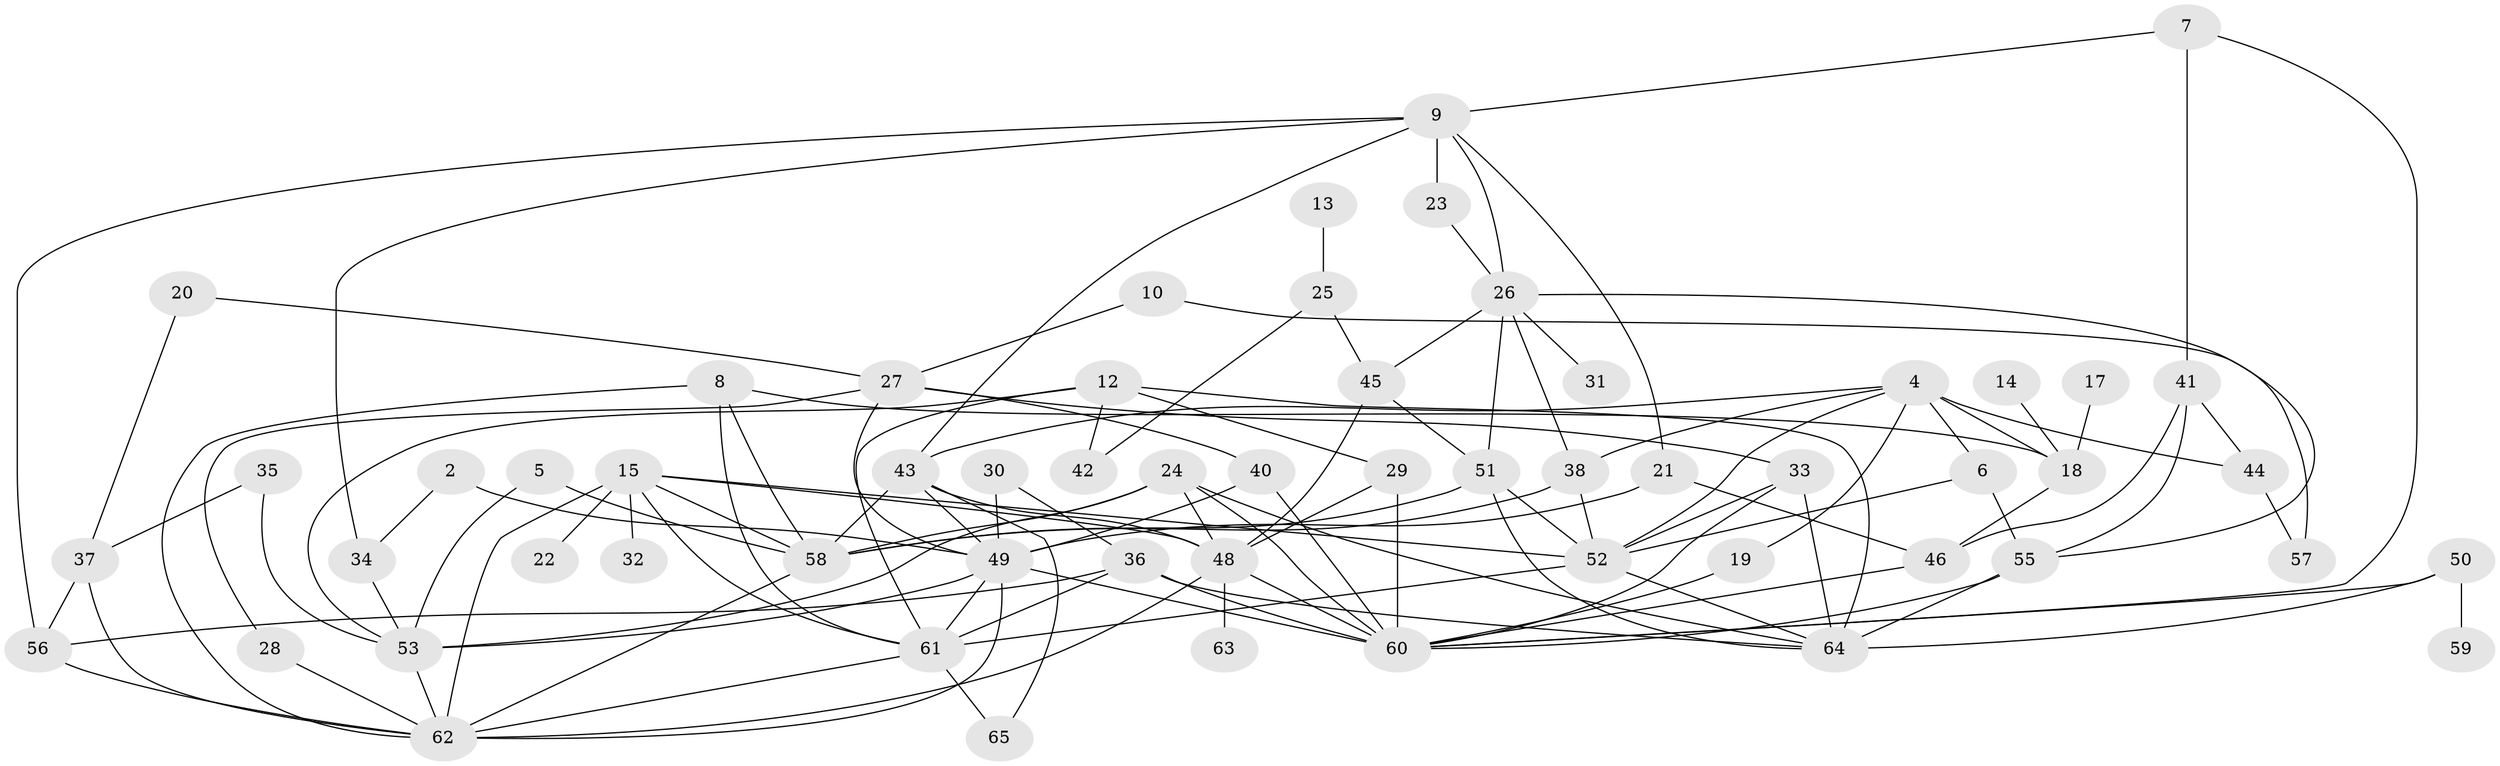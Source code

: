 // original degree distribution, {2: 0.27906976744186046, 6: 0.06976744186046512, 3: 0.2248062015503876, 0: 0.05426356589147287, 4: 0.17054263565891473, 1: 0.10852713178294573, 5: 0.08527131782945736, 8: 0.007751937984496124}
// Generated by graph-tools (version 1.1) at 2025/25/03/09/25 03:25:19]
// undirected, 58 vertices, 120 edges
graph export_dot {
graph [start="1"]
  node [color=gray90,style=filled];
  2;
  4;
  5;
  6;
  7;
  8;
  9;
  10;
  12;
  13;
  14;
  15;
  17;
  18;
  19;
  20;
  21;
  22;
  23;
  24;
  25;
  26;
  27;
  28;
  29;
  30;
  31;
  32;
  33;
  34;
  35;
  36;
  37;
  38;
  40;
  41;
  42;
  43;
  44;
  45;
  46;
  48;
  49;
  50;
  51;
  52;
  53;
  55;
  56;
  57;
  58;
  59;
  60;
  61;
  62;
  63;
  64;
  65;
  2 -- 34 [weight=1.0];
  2 -- 49 [weight=2.0];
  4 -- 6 [weight=1.0];
  4 -- 18 [weight=1.0];
  4 -- 19 [weight=1.0];
  4 -- 38 [weight=1.0];
  4 -- 43 [weight=1.0];
  4 -- 44 [weight=1.0];
  4 -- 52 [weight=1.0];
  5 -- 53 [weight=1.0];
  5 -- 58 [weight=1.0];
  6 -- 52 [weight=1.0];
  6 -- 55 [weight=1.0];
  7 -- 9 [weight=1.0];
  7 -- 41 [weight=1.0];
  7 -- 60 [weight=1.0];
  8 -- 18 [weight=1.0];
  8 -- 58 [weight=1.0];
  8 -- 61 [weight=1.0];
  8 -- 62 [weight=1.0];
  9 -- 21 [weight=1.0];
  9 -- 23 [weight=1.0];
  9 -- 26 [weight=1.0];
  9 -- 34 [weight=1.0];
  9 -- 43 [weight=1.0];
  9 -- 56 [weight=1.0];
  10 -- 27 [weight=1.0];
  10 -- 57 [weight=1.0];
  12 -- 29 [weight=1.0];
  12 -- 42 [weight=1.0];
  12 -- 53 [weight=1.0];
  12 -- 61 [weight=1.0];
  12 -- 64 [weight=2.0];
  13 -- 25 [weight=1.0];
  14 -- 18 [weight=1.0];
  15 -- 22 [weight=1.0];
  15 -- 32 [weight=1.0];
  15 -- 48 [weight=1.0];
  15 -- 52 [weight=1.0];
  15 -- 58 [weight=1.0];
  15 -- 61 [weight=1.0];
  15 -- 62 [weight=1.0];
  17 -- 18 [weight=1.0];
  18 -- 46 [weight=1.0];
  19 -- 60 [weight=1.0];
  20 -- 27 [weight=1.0];
  20 -- 37 [weight=1.0];
  21 -- 46 [weight=1.0];
  21 -- 49 [weight=1.0];
  23 -- 26 [weight=1.0];
  24 -- 48 [weight=1.0];
  24 -- 53 [weight=1.0];
  24 -- 58 [weight=1.0];
  24 -- 60 [weight=1.0];
  24 -- 64 [weight=1.0];
  25 -- 42 [weight=1.0];
  25 -- 45 [weight=1.0];
  26 -- 31 [weight=1.0];
  26 -- 38 [weight=1.0];
  26 -- 45 [weight=1.0];
  26 -- 51 [weight=1.0];
  26 -- 55 [weight=1.0];
  27 -- 28 [weight=1.0];
  27 -- 33 [weight=1.0];
  27 -- 40 [weight=1.0];
  27 -- 49 [weight=1.0];
  28 -- 62 [weight=1.0];
  29 -- 48 [weight=1.0];
  29 -- 60 [weight=1.0];
  30 -- 36 [weight=1.0];
  30 -- 49 [weight=1.0];
  33 -- 52 [weight=1.0];
  33 -- 60 [weight=1.0];
  33 -- 64 [weight=1.0];
  34 -- 53 [weight=1.0];
  35 -- 37 [weight=1.0];
  35 -- 53 [weight=1.0];
  36 -- 56 [weight=1.0];
  36 -- 60 [weight=2.0];
  36 -- 61 [weight=2.0];
  36 -- 64 [weight=1.0];
  37 -- 56 [weight=1.0];
  37 -- 62 [weight=1.0];
  38 -- 52 [weight=1.0];
  38 -- 58 [weight=1.0];
  40 -- 49 [weight=1.0];
  40 -- 60 [weight=1.0];
  41 -- 44 [weight=1.0];
  41 -- 46 [weight=1.0];
  41 -- 55 [weight=1.0];
  43 -- 48 [weight=1.0];
  43 -- 49 [weight=1.0];
  43 -- 58 [weight=1.0];
  43 -- 65 [weight=1.0];
  44 -- 57 [weight=1.0];
  45 -- 48 [weight=1.0];
  45 -- 51 [weight=1.0];
  46 -- 60 [weight=1.0];
  48 -- 60 [weight=1.0];
  48 -- 62 [weight=1.0];
  48 -- 63 [weight=1.0];
  49 -- 53 [weight=1.0];
  49 -- 60 [weight=1.0];
  49 -- 61 [weight=1.0];
  49 -- 62 [weight=1.0];
  50 -- 59 [weight=1.0];
  50 -- 60 [weight=1.0];
  50 -- 64 [weight=2.0];
  51 -- 52 [weight=1.0];
  51 -- 58 [weight=1.0];
  51 -- 64 [weight=1.0];
  52 -- 61 [weight=1.0];
  52 -- 64 [weight=1.0];
  53 -- 62 [weight=1.0];
  55 -- 60 [weight=1.0];
  55 -- 64 [weight=1.0];
  56 -- 62 [weight=1.0];
  58 -- 62 [weight=1.0];
  61 -- 62 [weight=1.0];
  61 -- 65 [weight=1.0];
}
